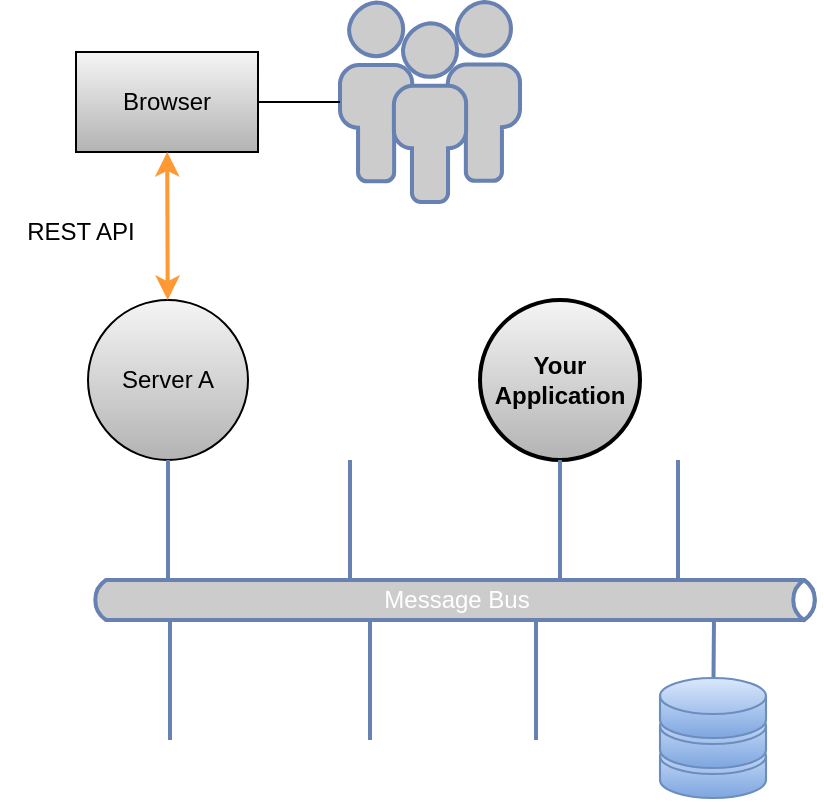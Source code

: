 <mxfile version="24.7.8">
  <diagram id="op2RvhlZ_pXeCVfNmRPd" name="Page-1">
    <mxGraphModel dx="1114" dy="875" grid="1" gridSize="10" guides="1" tooltips="1" connect="1" arrows="1" fold="1" page="1" pageScale="1" pageWidth="850" pageHeight="1100" math="0" shadow="0">
      <root>
        <mxCell id="0" />
        <mxCell id="1" parent="0" />
        <mxCell id="Rk9XNZG_bzITVzAWhecP-11" value="REST API" style="text;html=1;align=center;verticalAlign=middle;resizable=0;points=[];autosize=1;" parent="1" vertex="1">
          <mxGeometry x="220" y="411" width="80" height="30" as="geometry" />
        </mxCell>
        <mxCell id="c_wKtQzdgKf9K8ImWiZc-1" value="Server A" style="ellipse;whiteSpace=wrap;html=1;aspect=fixed;gradientColor=#b3b3b3;fillColor=#f5f5f5;shadow=0;strokeWidth=1;" vertex="1" parent="1">
          <mxGeometry x="264" y="460" width="80" height="80" as="geometry" />
        </mxCell>
        <mxCell id="c_wKtQzdgKf9K8ImWiZc-2" value="&lt;b&gt;Your Application&lt;/b&gt;" style="ellipse;whiteSpace=wrap;html=1;aspect=fixed;gradientColor=#b3b3b3;fillColor=#f5f5f5;shadow=0;strokeWidth=2;" vertex="1" parent="1">
          <mxGeometry x="460" y="460" width="80" height="80" as="geometry" />
        </mxCell>
        <mxCell id="c_wKtQzdgKf9K8ImWiZc-3" value="Message Bus" style="html=1;fillColor=#CCCCCC;strokeColor=#6881B3;gradientColor=none;gradientDirection=north;strokeWidth=2;shape=mxgraph.networks.bus;gradientColor=none;gradientDirection=north;fontColor=#ffffff;perimeter=backbonePerimeter;backboneSize=20;" vertex="1" parent="1">
          <mxGeometry x="265" y="600" width="365" height="20" as="geometry" />
        </mxCell>
        <mxCell id="c_wKtQzdgKf9K8ImWiZc-4" value="" style="strokeColor=#6881B3;edgeStyle=none;rounded=0;endArrow=none;html=1;strokeWidth=2;" edge="1" target="c_wKtQzdgKf9K8ImWiZc-3" parent="1" source="c_wKtQzdgKf9K8ImWiZc-1">
          <mxGeometry relative="1" as="geometry">
            <mxPoint x="305" y="540" as="sourcePoint" />
          </mxGeometry>
        </mxCell>
        <mxCell id="c_wKtQzdgKf9K8ImWiZc-5" value="" style="strokeColor=#6881B3;edgeStyle=none;rounded=0;endArrow=none;html=1;strokeWidth=2;" edge="1" parent="1">
          <mxGeometry relative="1" as="geometry">
            <mxPoint x="395" y="540" as="sourcePoint" />
            <mxPoint x="395" y="600" as="targetPoint" />
          </mxGeometry>
        </mxCell>
        <mxCell id="c_wKtQzdgKf9K8ImWiZc-6" value="" style="strokeColor=#6881B3;edgeStyle=none;rounded=0;endArrow=none;html=1;strokeWidth=2;" edge="1" parent="1" source="c_wKtQzdgKf9K8ImWiZc-2">
          <mxGeometry relative="1" as="geometry">
            <mxPoint x="500" y="540" as="sourcePoint" />
            <mxPoint x="500" y="600" as="targetPoint" />
          </mxGeometry>
        </mxCell>
        <mxCell id="c_wKtQzdgKf9K8ImWiZc-7" value="" style="strokeColor=#6881B3;edgeStyle=none;rounded=0;endArrow=none;html=1;strokeWidth=2;" edge="1" parent="1">
          <mxGeometry relative="1" as="geometry">
            <mxPoint x="559" y="540" as="sourcePoint" />
            <mxPoint x="559" y="600" as="targetPoint" />
          </mxGeometry>
        </mxCell>
        <mxCell id="c_wKtQzdgKf9K8ImWiZc-8" value="" style="strokeColor=#6881B3;edgeStyle=none;rounded=0;endArrow=none;html=1;strokeWidth=2;" edge="1" target="c_wKtQzdgKf9K8ImWiZc-3" parent="1">
          <mxGeometry relative="1" as="geometry">
            <mxPoint x="305" y="680" as="sourcePoint" />
          </mxGeometry>
        </mxCell>
        <mxCell id="c_wKtQzdgKf9K8ImWiZc-9" value="" style="strokeColor=#6881B3;edgeStyle=none;rounded=0;endArrow=none;html=1;strokeWidth=2;" edge="1" parent="1">
          <mxGeometry relative="1" as="geometry">
            <mxPoint x="405" y="680" as="sourcePoint" />
            <mxPoint x="405" y="619" as="targetPoint" />
          </mxGeometry>
        </mxCell>
        <mxCell id="c_wKtQzdgKf9K8ImWiZc-10" value="" style="strokeColor=#6881B3;edgeStyle=none;rounded=0;endArrow=none;html=1;strokeWidth=2;" edge="1" parent="1">
          <mxGeometry relative="1" as="geometry">
            <mxPoint x="488" y="680" as="sourcePoint" />
            <mxPoint x="488" y="619" as="targetPoint" />
          </mxGeometry>
        </mxCell>
        <mxCell id="c_wKtQzdgKf9K8ImWiZc-11" value="" style="strokeColor=#6881B3;edgeStyle=none;rounded=0;endArrow=none;html=1;strokeWidth=2;" edge="1" parent="1" source="c_wKtQzdgKf9K8ImWiZc-14">
          <mxGeometry relative="1" as="geometry">
            <mxPoint x="577" y="680" as="sourcePoint" />
            <mxPoint x="577" y="619" as="targetPoint" />
          </mxGeometry>
        </mxCell>
        <mxCell id="c_wKtQzdgKf9K8ImWiZc-14" value="" style="verticalAlign=top;verticalLabelPosition=bottom;labelPosition=center;align=center;html=1;outlineConnect=0;fillColor=#dae8fc;strokeColor=#6c8ebf;gradientColor=#7ea6e0;gradientDirection=south;strokeWidth=2;shape=mxgraph.networks.storage;" vertex="1" parent="1">
          <mxGeometry x="550" y="649" width="53" height="60" as="geometry" />
        </mxCell>
        <mxCell id="c_wKtQzdgKf9K8ImWiZc-16" value="" style="fontColor=#0066CC;verticalAlign=top;verticalLabelPosition=bottom;labelPosition=center;align=center;html=1;outlineConnect=0;fillColor=#CCCCCC;strokeColor=#6881B3;gradientColor=none;gradientDirection=north;strokeWidth=2;shape=mxgraph.networks.users;" vertex="1" parent="1">
          <mxGeometry x="390" y="311" width="90" height="100" as="geometry" />
        </mxCell>
        <mxCell id="c_wKtQzdgKf9K8ImWiZc-18" value="" style="edgeStyle=orthogonalEdgeStyle;rounded=0;orthogonalLoop=1;jettySize=auto;html=1;endArrow=none;endFill=0;" edge="1" parent="1" source="c_wKtQzdgKf9K8ImWiZc-17" target="c_wKtQzdgKf9K8ImWiZc-16">
          <mxGeometry relative="1" as="geometry" />
        </mxCell>
        <mxCell id="c_wKtQzdgKf9K8ImWiZc-17" value="Browser" style="rounded=0;whiteSpace=wrap;html=1;gradientColor=#b3b3b3;fillColor=#f5f5f5;shadow=0;strokeWidth=1;" vertex="1" parent="1">
          <mxGeometry x="258" y="336" width="91" height="50" as="geometry" />
        </mxCell>
        <mxCell id="c_wKtQzdgKf9K8ImWiZc-19" style="edgeStyle=none;rounded=0;orthogonalLoop=1;jettySize=auto;html=1;strokeColor=#FF9933;strokeWidth=2;startArrow=classic;startFill=1;" edge="1" parent="1" source="c_wKtQzdgKf9K8ImWiZc-17" target="c_wKtQzdgKf9K8ImWiZc-1">
          <mxGeometry relative="1" as="geometry">
            <mxPoint x="190" y="91" as="sourcePoint" />
            <mxPoint x="290" y="91" as="targetPoint" />
          </mxGeometry>
        </mxCell>
      </root>
    </mxGraphModel>
  </diagram>
</mxfile>
